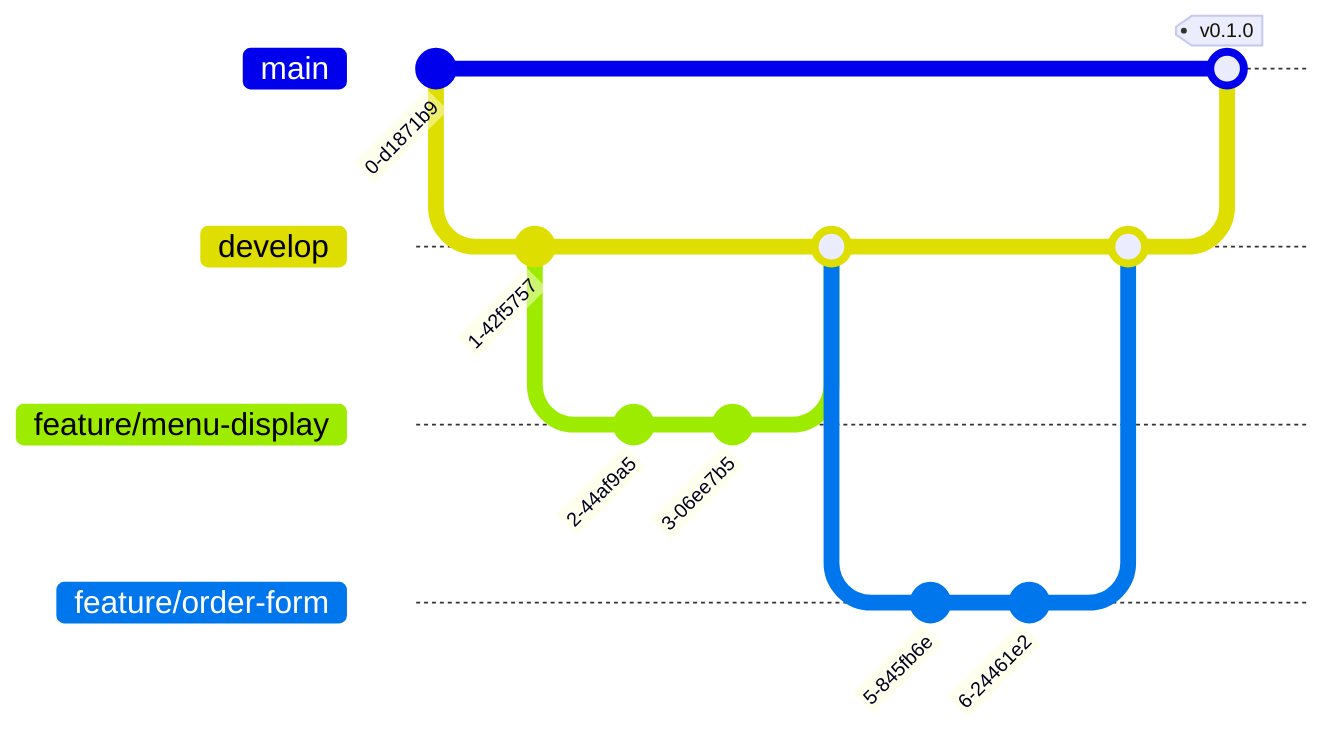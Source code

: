 gitGraph
   commit
   branch develop
   checkout develop
   commit
   branch feature/menu-display
   checkout feature/menu-display
   commit
   commit
   checkout develop
   merge feature/menu-display
   branch feature/order-form
   checkout feature/order-form
   commit
   commit
   checkout develop
   merge feature/order-form
   checkout main
   merge develop tag:"v0.1.0"